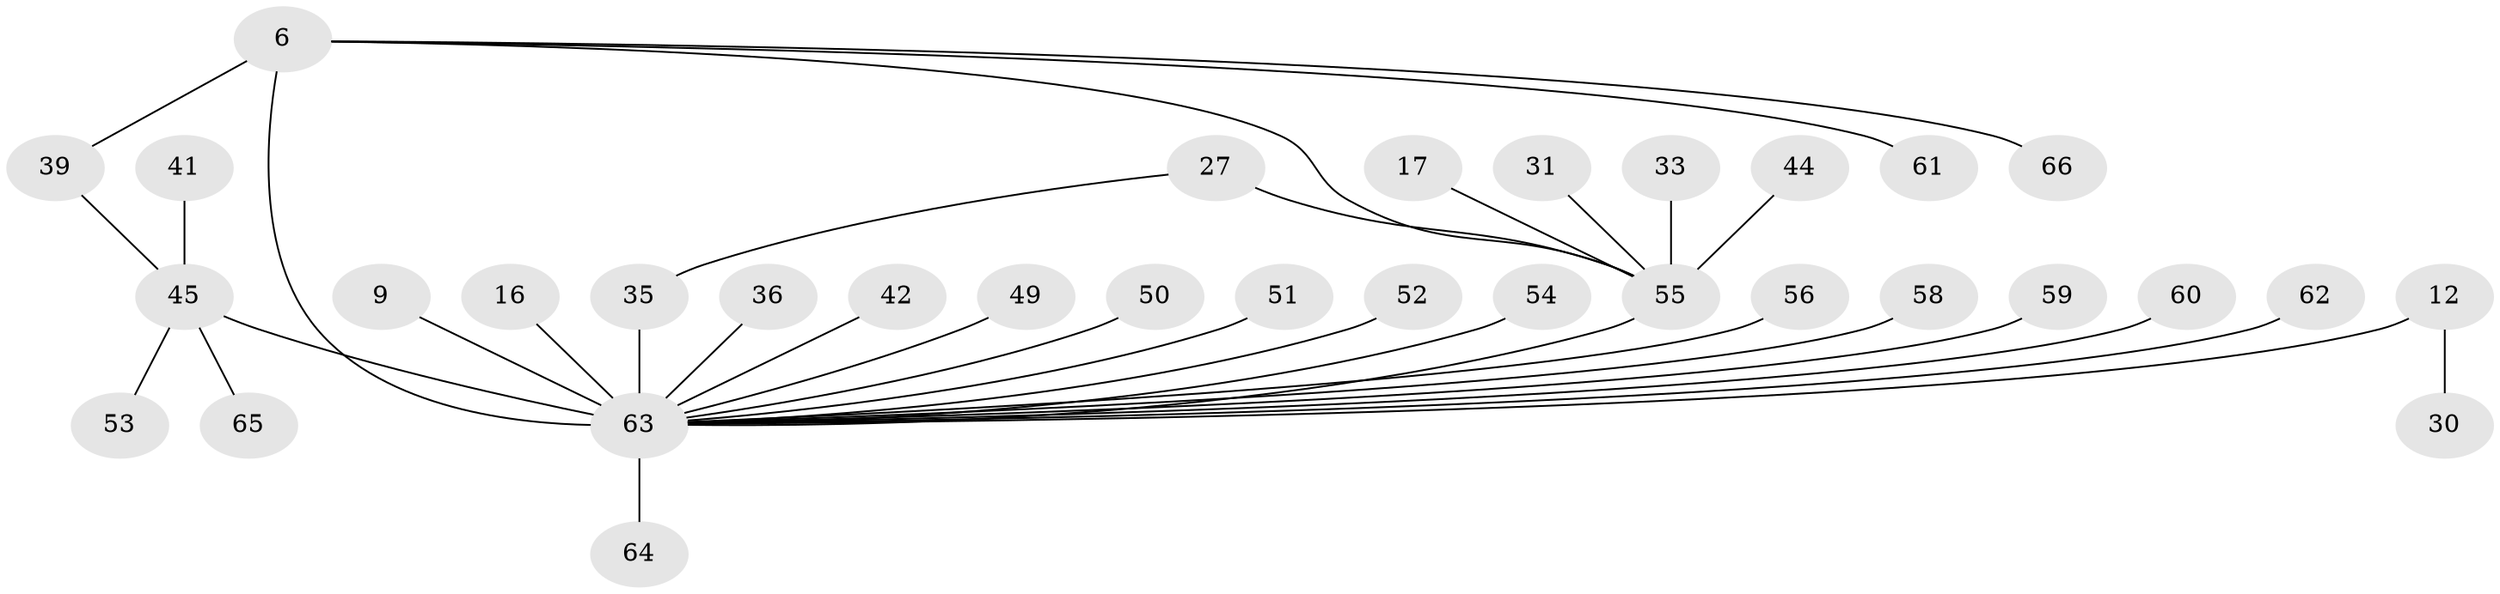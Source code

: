 // original degree distribution, {15: 0.015151515151515152, 21: 0.015151515151515152, 5: 0.10606060606060606, 11: 0.015151515151515152, 4: 0.13636363636363635, 7: 0.015151515151515152, 3: 0.13636363636363635, 2: 0.16666666666666666, 6: 0.015151515151515152, 14: 0.015151515151515152, 1: 0.36363636363636365}
// Generated by graph-tools (version 1.1) at 2025/48/03/09/25 04:48:22]
// undirected, 33 vertices, 35 edges
graph export_dot {
graph [start="1"]
  node [color=gray90,style=filled];
  6 [super="+1"];
  9;
  12;
  16;
  17;
  27 [super="+5"];
  30;
  31;
  33;
  35 [super="+18"];
  36;
  39 [super="+22"];
  41;
  42;
  44;
  45 [super="+29+28"];
  49;
  50;
  51;
  52;
  53;
  54;
  55 [super="+13+25+40+43+14"];
  56;
  58;
  59;
  60;
  61;
  62;
  63 [super="+7+46+47+23+48"];
  64;
  65 [super="+24"];
  66 [super="+57"];
  6 -- 55 [weight=4];
  6 -- 61;
  6 -- 63 [weight=12];
  6 -- 39;
  6 -- 66;
  9 -- 63 [weight=2];
  12 -- 30;
  12 -- 63 [weight=4];
  16 -- 63;
  17 -- 55;
  27 -- 35;
  27 -- 55 [weight=2];
  31 -- 55;
  33 -- 55;
  35 -- 63 [weight=3];
  36 -- 63;
  39 -- 45;
  41 -- 45;
  42 -- 63;
  44 -- 55;
  45 -- 63 [weight=11];
  45 -- 65;
  45 -- 53;
  49 -- 63;
  50 -- 63;
  51 -- 63;
  52 -- 63;
  54 -- 63 [weight=2];
  55 -- 63 [weight=5];
  56 -- 63;
  58 -- 63;
  59 -- 63 [weight=2];
  60 -- 63;
  62 -- 63 [weight=2];
  63 -- 64;
}
